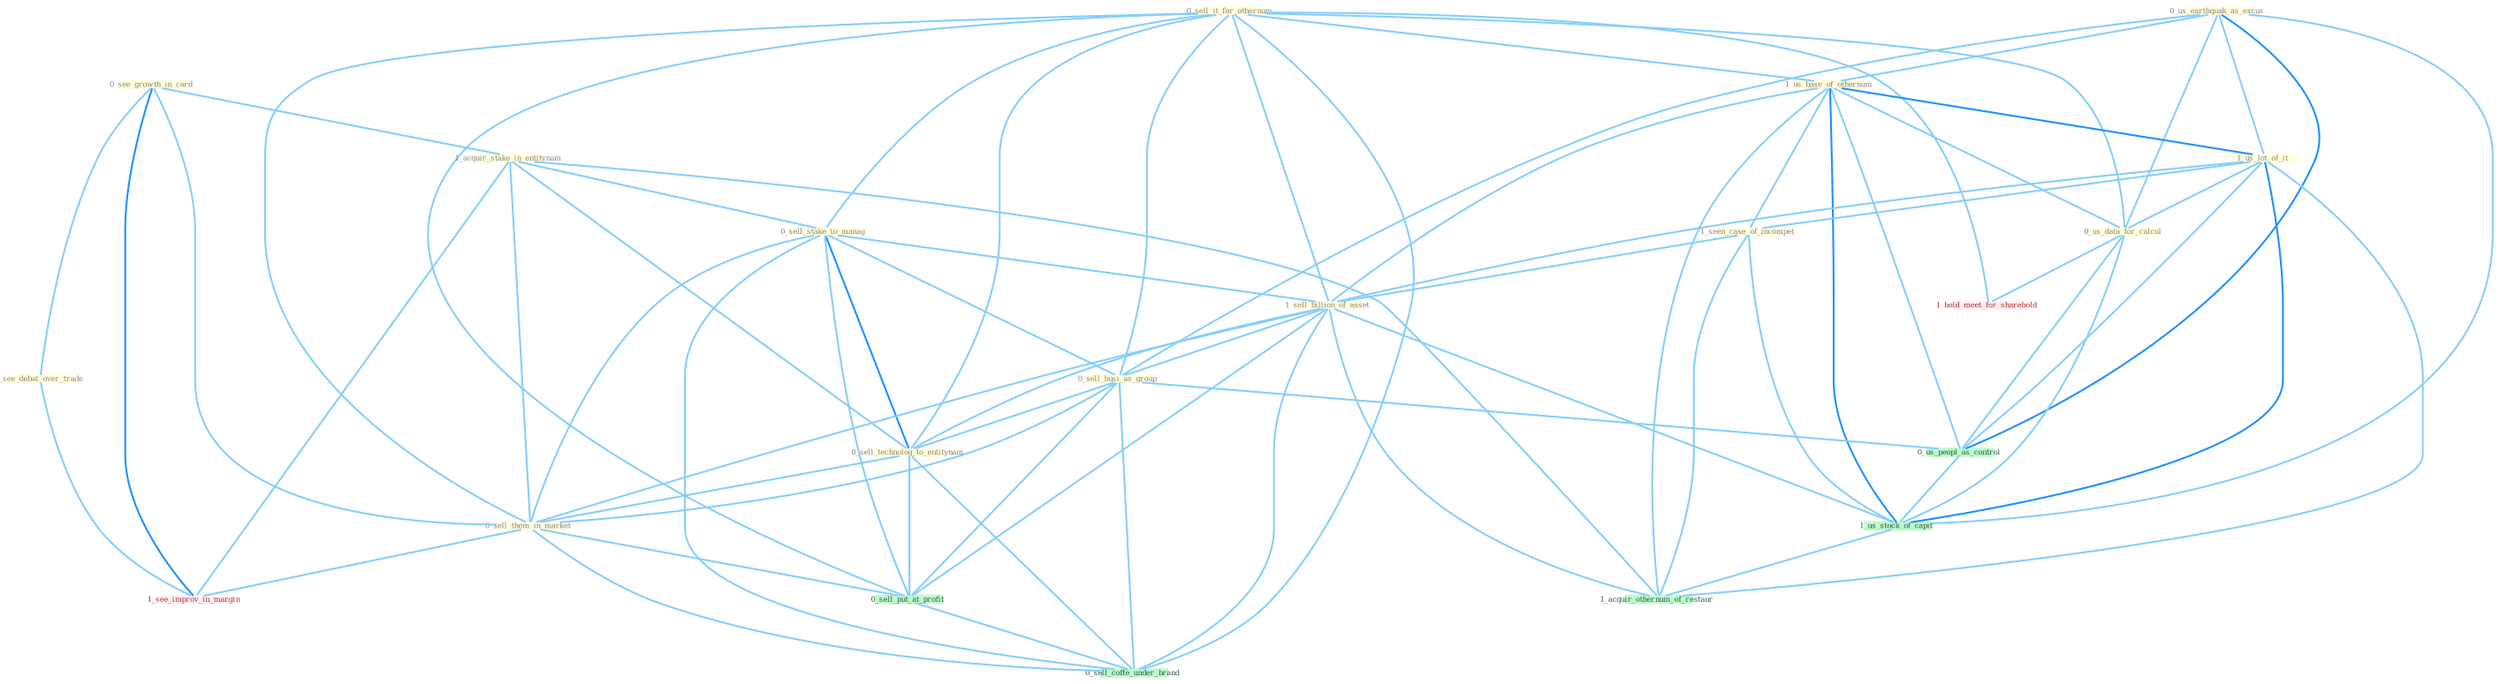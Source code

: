 Graph G{ 
    node
    [shape=polygon,style=filled,width=.5,height=.06,color="#BDFCC9",fixedsize=true,fontsize=4,
    fontcolor="#2f4f4f"];
    {node
    [color="#ffffe0", fontcolor="#8b7d6b"] "0_us_earthquak_as_excus " "0_sell_it_for_othernum " "1_us_base_of_othernum " "0_see_growth_in_card " "1_acquir_stake_in_entitynam " "1_us_lot_of_it " "1_seen_case_of_incompet " "0_sell_stake_to_manag " "1_sell_billion_of_asset " "0_us_data_for_calcul " "0_sell_busi_as_group " "1_see_debat_over_trade " "0_sell_technolog_to_entitynam " "0_sell_them_in_market "}
{node [color="#fff0f5", fontcolor="#b22222"] "1_see_improv_in_margin " "1_hold_meet_for_sharehold "}
edge [color="#B0E2FF"];

	"0_us_earthquak_as_excus " -- "1_us_base_of_othernum " [w="1", color="#87cefa" ];
	"0_us_earthquak_as_excus " -- "1_us_lot_of_it " [w="1", color="#87cefa" ];
	"0_us_earthquak_as_excus " -- "0_us_data_for_calcul " [w="1", color="#87cefa" ];
	"0_us_earthquak_as_excus " -- "0_sell_busi_as_group " [w="1", color="#87cefa" ];
	"0_us_earthquak_as_excus " -- "0_us_peopl_as_control " [w="2", color="#1e90ff" , len=0.8];
	"0_us_earthquak_as_excus " -- "1_us_stock_of_capit " [w="1", color="#87cefa" ];
	"0_sell_it_for_othernum " -- "1_us_base_of_othernum " [w="1", color="#87cefa" ];
	"0_sell_it_for_othernum " -- "0_sell_stake_to_manag " [w="1", color="#87cefa" ];
	"0_sell_it_for_othernum " -- "1_sell_billion_of_asset " [w="1", color="#87cefa" ];
	"0_sell_it_for_othernum " -- "0_us_data_for_calcul " [w="1", color="#87cefa" ];
	"0_sell_it_for_othernum " -- "0_sell_busi_as_group " [w="1", color="#87cefa" ];
	"0_sell_it_for_othernum " -- "0_sell_technolog_to_entitynam " [w="1", color="#87cefa" ];
	"0_sell_it_for_othernum " -- "0_sell_them_in_market " [w="1", color="#87cefa" ];
	"0_sell_it_for_othernum " -- "0_sell_put_at_profit " [w="1", color="#87cefa" ];
	"0_sell_it_for_othernum " -- "0_sell_coffe_under_brand " [w="1", color="#87cefa" ];
	"0_sell_it_for_othernum " -- "1_hold_meet_for_sharehold " [w="1", color="#87cefa" ];
	"1_us_base_of_othernum " -- "1_us_lot_of_it " [w="2", color="#1e90ff" , len=0.8];
	"1_us_base_of_othernum " -- "1_seen_case_of_incompet " [w="1", color="#87cefa" ];
	"1_us_base_of_othernum " -- "1_sell_billion_of_asset " [w="1", color="#87cefa" ];
	"1_us_base_of_othernum " -- "0_us_data_for_calcul " [w="1", color="#87cefa" ];
	"1_us_base_of_othernum " -- "0_us_peopl_as_control " [w="1", color="#87cefa" ];
	"1_us_base_of_othernum " -- "1_us_stock_of_capit " [w="2", color="#1e90ff" , len=0.8];
	"1_us_base_of_othernum " -- "1_acquir_othernum_of_restaur " [w="1", color="#87cefa" ];
	"0_see_growth_in_card " -- "1_acquir_stake_in_entitynam " [w="1", color="#87cefa" ];
	"0_see_growth_in_card " -- "1_see_debat_over_trade " [w="1", color="#87cefa" ];
	"0_see_growth_in_card " -- "0_sell_them_in_market " [w="1", color="#87cefa" ];
	"0_see_growth_in_card " -- "1_see_improv_in_margin " [w="2", color="#1e90ff" , len=0.8];
	"1_acquir_stake_in_entitynam " -- "0_sell_stake_to_manag " [w="1", color="#87cefa" ];
	"1_acquir_stake_in_entitynam " -- "0_sell_technolog_to_entitynam " [w="1", color="#87cefa" ];
	"1_acquir_stake_in_entitynam " -- "0_sell_them_in_market " [w="1", color="#87cefa" ];
	"1_acquir_stake_in_entitynam " -- "1_see_improv_in_margin " [w="1", color="#87cefa" ];
	"1_acquir_stake_in_entitynam " -- "1_acquir_othernum_of_restaur " [w="1", color="#87cefa" ];
	"1_us_lot_of_it " -- "1_seen_case_of_incompet " [w="1", color="#87cefa" ];
	"1_us_lot_of_it " -- "1_sell_billion_of_asset " [w="1", color="#87cefa" ];
	"1_us_lot_of_it " -- "0_us_data_for_calcul " [w="1", color="#87cefa" ];
	"1_us_lot_of_it " -- "0_us_peopl_as_control " [w="1", color="#87cefa" ];
	"1_us_lot_of_it " -- "1_us_stock_of_capit " [w="2", color="#1e90ff" , len=0.8];
	"1_us_lot_of_it " -- "1_acquir_othernum_of_restaur " [w="1", color="#87cefa" ];
	"1_seen_case_of_incompet " -- "1_sell_billion_of_asset " [w="1", color="#87cefa" ];
	"1_seen_case_of_incompet " -- "1_us_stock_of_capit " [w="1", color="#87cefa" ];
	"1_seen_case_of_incompet " -- "1_acquir_othernum_of_restaur " [w="1", color="#87cefa" ];
	"0_sell_stake_to_manag " -- "1_sell_billion_of_asset " [w="1", color="#87cefa" ];
	"0_sell_stake_to_manag " -- "0_sell_busi_as_group " [w="1", color="#87cefa" ];
	"0_sell_stake_to_manag " -- "0_sell_technolog_to_entitynam " [w="2", color="#1e90ff" , len=0.8];
	"0_sell_stake_to_manag " -- "0_sell_them_in_market " [w="1", color="#87cefa" ];
	"0_sell_stake_to_manag " -- "0_sell_put_at_profit " [w="1", color="#87cefa" ];
	"0_sell_stake_to_manag " -- "0_sell_coffe_under_brand " [w="1", color="#87cefa" ];
	"1_sell_billion_of_asset " -- "0_sell_busi_as_group " [w="1", color="#87cefa" ];
	"1_sell_billion_of_asset " -- "0_sell_technolog_to_entitynam " [w="1", color="#87cefa" ];
	"1_sell_billion_of_asset " -- "0_sell_them_in_market " [w="1", color="#87cefa" ];
	"1_sell_billion_of_asset " -- "0_sell_put_at_profit " [w="1", color="#87cefa" ];
	"1_sell_billion_of_asset " -- "1_us_stock_of_capit " [w="1", color="#87cefa" ];
	"1_sell_billion_of_asset " -- "0_sell_coffe_under_brand " [w="1", color="#87cefa" ];
	"1_sell_billion_of_asset " -- "1_acquir_othernum_of_restaur " [w="1", color="#87cefa" ];
	"0_us_data_for_calcul " -- "0_us_peopl_as_control " [w="1", color="#87cefa" ];
	"0_us_data_for_calcul " -- "1_us_stock_of_capit " [w="1", color="#87cefa" ];
	"0_us_data_for_calcul " -- "1_hold_meet_for_sharehold " [w="1", color="#87cefa" ];
	"0_sell_busi_as_group " -- "0_sell_technolog_to_entitynam " [w="1", color="#87cefa" ];
	"0_sell_busi_as_group " -- "0_sell_them_in_market " [w="1", color="#87cefa" ];
	"0_sell_busi_as_group " -- "0_us_peopl_as_control " [w="1", color="#87cefa" ];
	"0_sell_busi_as_group " -- "0_sell_put_at_profit " [w="1", color="#87cefa" ];
	"0_sell_busi_as_group " -- "0_sell_coffe_under_brand " [w="1", color="#87cefa" ];
	"1_see_debat_over_trade " -- "1_see_improv_in_margin " [w="1", color="#87cefa" ];
	"0_sell_technolog_to_entitynam " -- "0_sell_them_in_market " [w="1", color="#87cefa" ];
	"0_sell_technolog_to_entitynam " -- "0_sell_put_at_profit " [w="1", color="#87cefa" ];
	"0_sell_technolog_to_entitynam " -- "0_sell_coffe_under_brand " [w="1", color="#87cefa" ];
	"0_sell_them_in_market " -- "0_sell_put_at_profit " [w="1", color="#87cefa" ];
	"0_sell_them_in_market " -- "1_see_improv_in_margin " [w="1", color="#87cefa" ];
	"0_sell_them_in_market " -- "0_sell_coffe_under_brand " [w="1", color="#87cefa" ];
	"0_us_peopl_as_control " -- "1_us_stock_of_capit " [w="1", color="#87cefa" ];
	"0_sell_put_at_profit " -- "0_sell_coffe_under_brand " [w="1", color="#87cefa" ];
	"1_us_stock_of_capit " -- "1_acquir_othernum_of_restaur " [w="1", color="#87cefa" ];
}